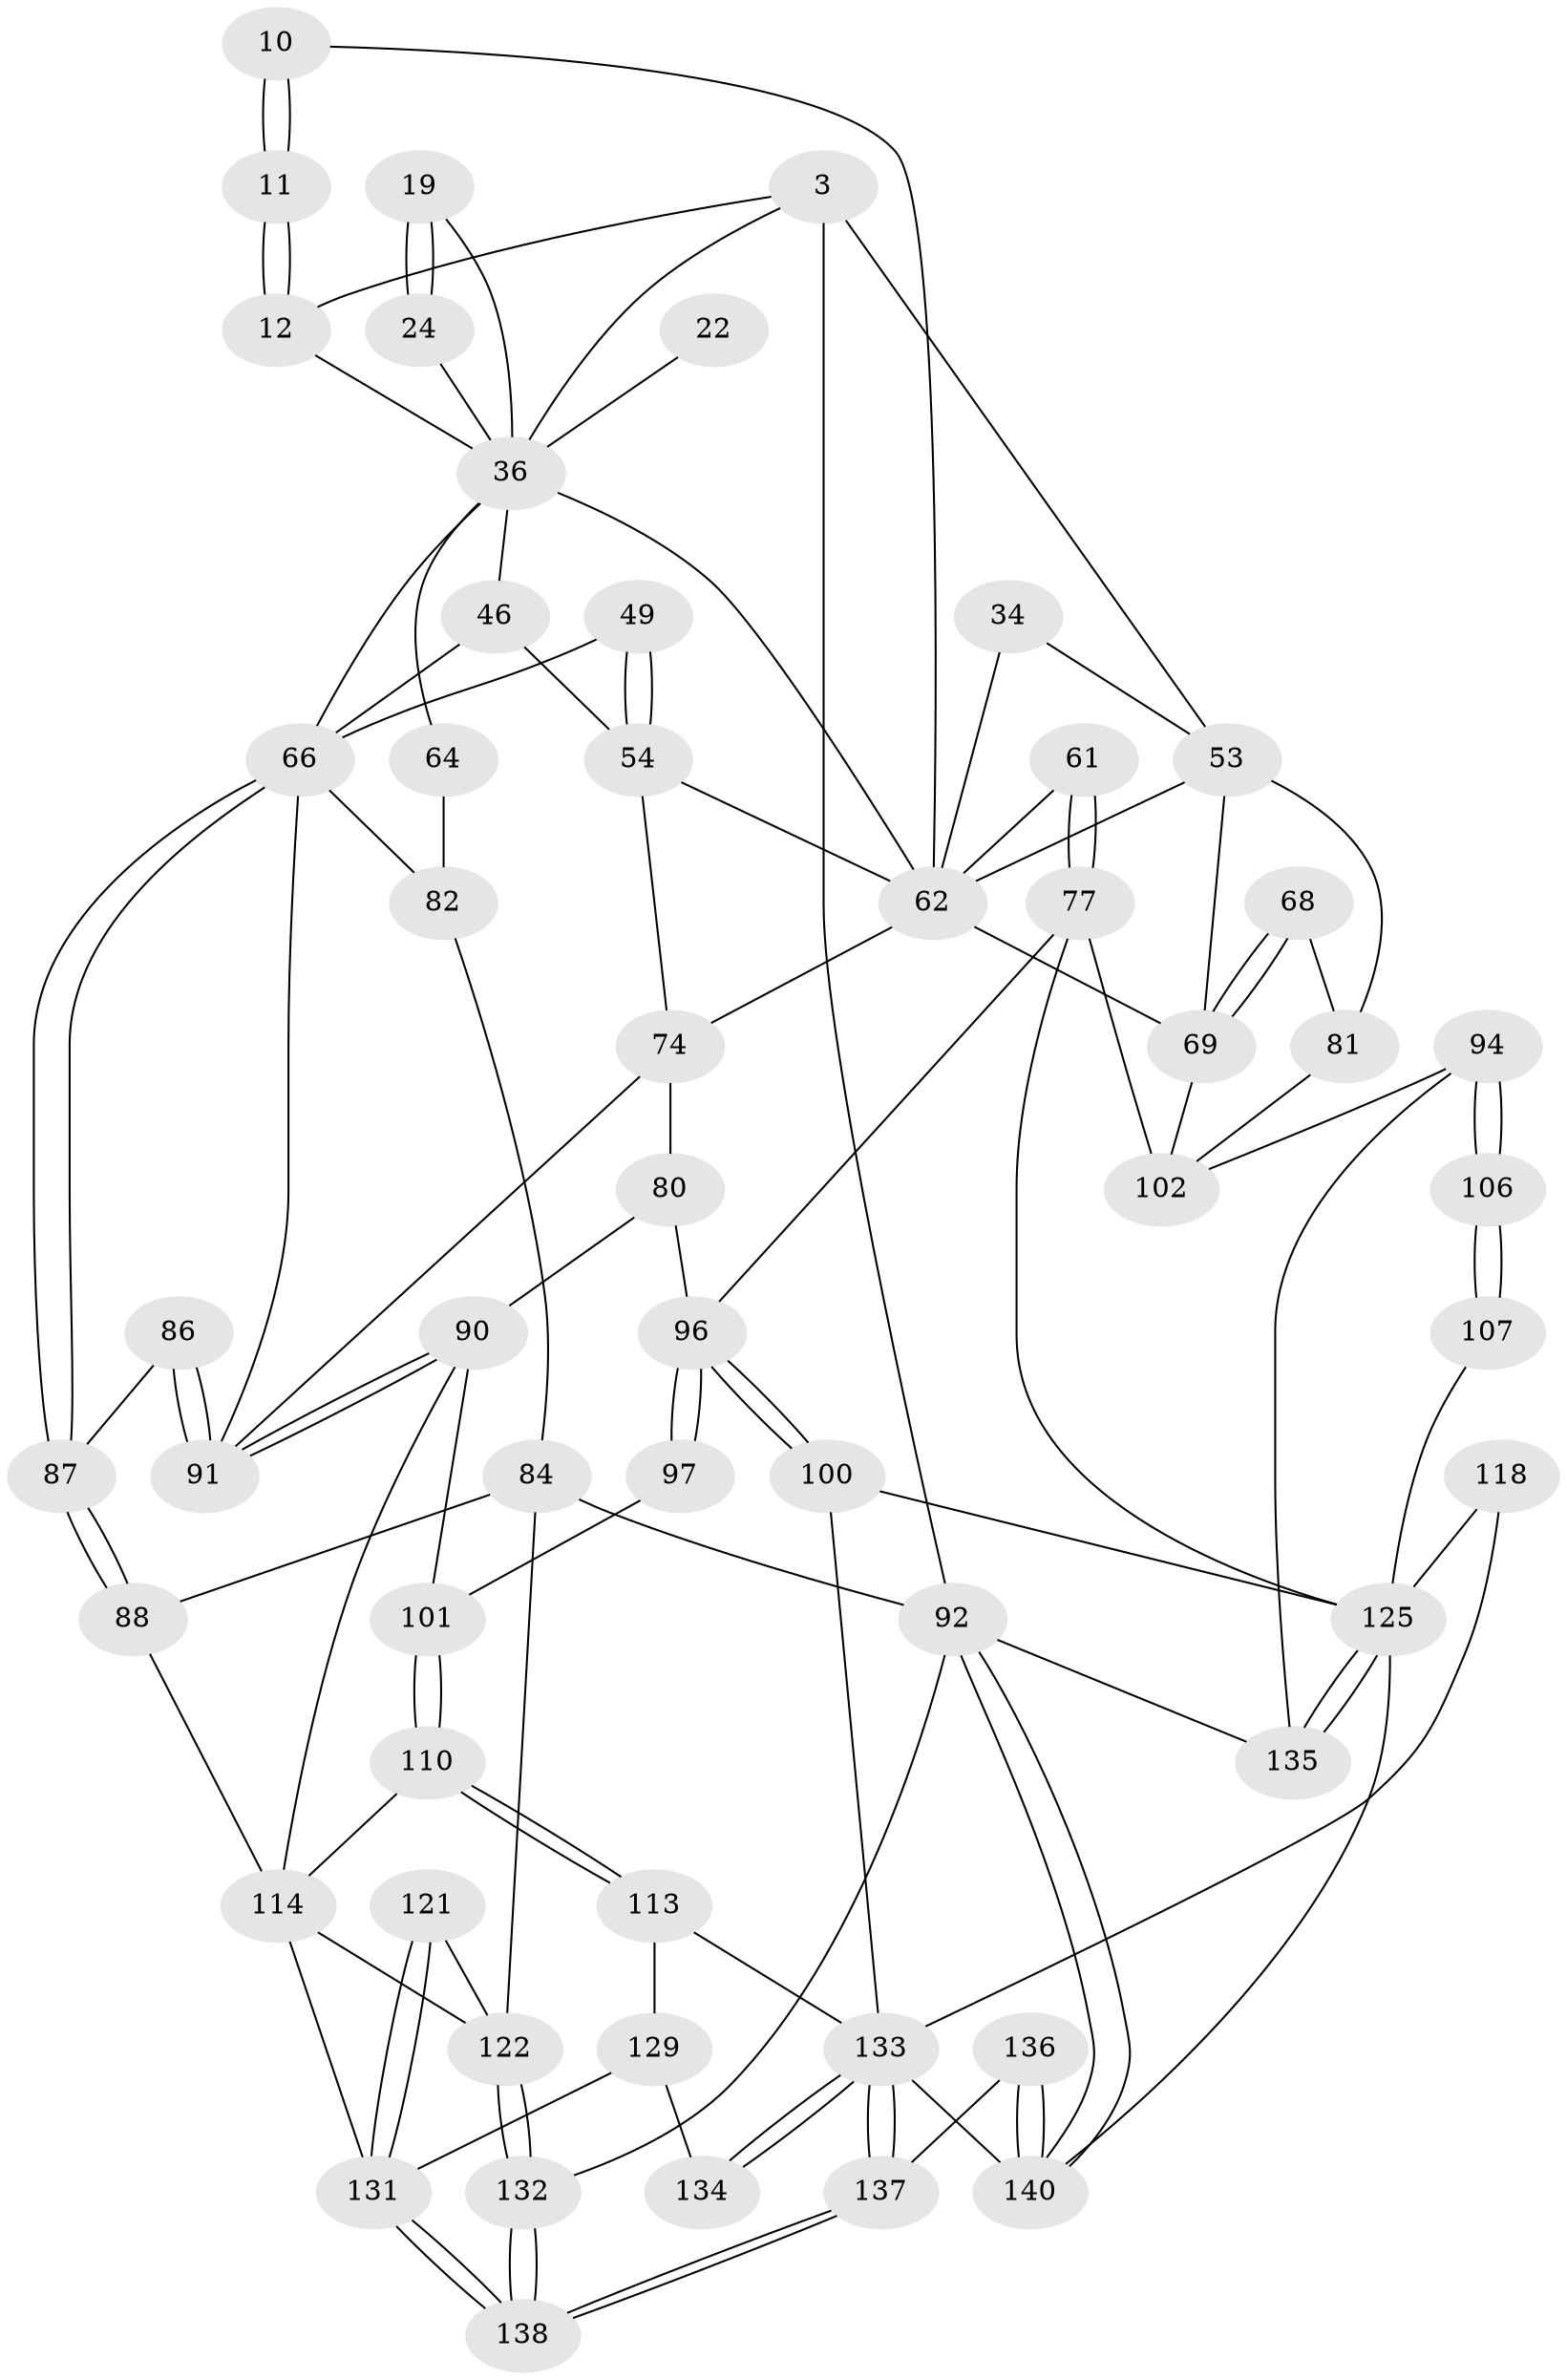 // original degree distribution, {3: 0.05, 6: 0.2785714285714286, 4: 0.22142857142857142, 5: 0.45}
// Generated by graph-tools (version 1.1) at 2025/05/03/04/25 22:05:14]
// undirected, 56 vertices, 120 edges
graph export_dot {
graph [start="1"]
  node [color=gray90,style=filled];
  3 [pos="+0+0",super="+2"];
  10 [pos="+0.6320328214863781+0.09785273300812966",super="+6"];
  11 [pos="+0.6241746270334719+0.0903444072842471",super="+5"];
  12 [pos="+0.3576952699866601+0",super="+4"];
  19 [pos="+0.13758458484828062+0.1003810835686539",super="+17"];
  22 [pos="+0.21913879758653615+0.1707965472140542"];
  24 [pos="+0+0.11925494131034985",super="+16"];
  34 [pos="+0.761167547442256+0.23969779402089297"];
  36 [pos="+0.2632242998949411+0.22300064815995457",super="+35+27"];
  46 [pos="+0.17931349352010859+0.2924453627103137",super="+43"];
  49 [pos="+0.20968977765740623+0.3856475483867033"];
  53 [pos="+1+0.3191859166937637",super="+33+29"];
  54 [pos="+0.276129510712243+0.4014983847142277",super="+48"];
  61 [pos="+0.5249128918958496+0.3798893788868558",super="+60"];
  62 [pos="+0.5025469315207525+0.3645667155768",super="+58+40"];
  64 [pos="+0.12102003639816448+0.3709504083371225",super="+63"];
  66 [pos="+0.07245924231489503+0.4712327622901534",super="+65+50+51"];
  68 [pos="+0.8203596921931322+0.4962548532774927"];
  69 [pos="+0.7855347121121353+0.5393253730586545",super="+57+56+59"];
  74 [pos="+0.3075445340428458+0.4786664467369562",super="+55+73"];
  77 [pos="+0.572504432255727+0.5412504744389192",super="+72"];
  80 [pos="+0.44887229895468506+0.5387977546606454"];
  81 [pos="+1+0.4156424821819085",super="+52"];
  82 [pos="+0+0.3760925471833468",super="+67"];
  84 [pos="+0+0.7228224092495207",super="+83"];
  86 [pos="+0.1585108765037411+0.5959944400933944"];
  87 [pos="+0.09662358526594987+0.6068214076871119"];
  88 [pos="+0.04517851694655702+0.6551393276906033"];
  90 [pos="+0.27762973879204833+0.6439993703927449",super="+89"];
  91 [pos="+0.274673131633378+0.638447155065246",super="+76"];
  92 [pos="+1+1",super="+85"];
  94 [pos="+1+0.8245490509496791"];
  96 [pos="+0.5184489017728141+0.6744984938485507",super="+78+79"];
  97 [pos="+0.48755608263519995+0.660924888194863"];
  100 [pos="+0.5486632789440361+0.6928562030170488"];
  101 [pos="+0.4433286396788867+0.6497033079711921"];
  102 [pos="+0.8086773104027022+0.5835316227701773",super="+95+70"];
  106 [pos="+1+0.7905772827957369"];
  107 [pos="+0.9055799374258134+0.795557604181607",super="+105"];
  110 [pos="+0.4186805629994887+0.7815385988862185"];
  113 [pos="+0.4840359039142226+0.8343373821780096"];
  114 [pos="+0.06851628768299677+0.8148399261656208",super="+111"];
  118 [pos="+0.6181359241637231+0.8631788763098736",super="+116"];
  121 [pos="+0.09964582229013896+0.9001452546760528"];
  122 [pos="+0.04947409463854247+0.8612106827349918",super="+115"];
  125 [pos="+0.7858291627232162+0.8709681232462291",super="+108+109+98+99"];
  129 [pos="+0.36779375584520474+0.9290513430354201",super="+128"];
  131 [pos="+0.18654525014619164+1",super="+130+119+120"];
  132 [pos="+0+1"];
  133 [pos="+0.5416349486752015+1",super="+124+117+123"];
  134 [pos="+0.48616755913913856+0.9937691337396939"];
  135 [pos="+0.9198998303326109+0.9319577064712039",super="+93"];
  136 [pos="+0.7014760390328644+1"];
  137 [pos="+0.5810555538467085+1"];
  138 [pos="+0.18249733844510835+1"];
  140 [pos="+0.8191764503944232+1",super="+139+127"];
  3 -- 92 [weight=2];
  3 -- 12;
  3 -- 53 [weight=2];
  3 -- 36;
  10 -- 11 [weight=2];
  10 -- 11;
  10 -- 62;
  11 -- 12 [weight=2];
  11 -- 12;
  12 -- 36;
  19 -- 24 [weight=2];
  19 -- 24;
  19 -- 36;
  22 -- 36 [weight=3];
  24 -- 36 [weight=2];
  34 -- 53 [weight=2];
  34 -- 62;
  36 -- 64;
  36 -- 62 [weight=2];
  36 -- 46 [weight=2];
  36 -- 66;
  46 -- 54 [weight=2];
  46 -- 66;
  49 -- 54 [weight=2];
  49 -- 54;
  49 -- 66;
  53 -- 69 [weight=2];
  53 -- 81 [weight=2];
  53 -- 62;
  54 -- 74;
  54 -- 62;
  61 -- 62 [weight=2];
  61 -- 77 [weight=2];
  61 -- 77;
  62 -- 69;
  62 -- 74 [weight=2];
  64 -- 82 [weight=2];
  66 -- 87;
  66 -- 87;
  66 -- 82;
  66 -- 91;
  68 -- 69 [weight=2];
  68 -- 69;
  68 -- 81;
  69 -- 102;
  74 -- 91;
  74 -- 80;
  77 -- 96;
  77 -- 125;
  77 -- 102;
  80 -- 96;
  80 -- 90;
  81 -- 102;
  82 -- 84;
  84 -- 92;
  84 -- 122;
  84 -- 88;
  86 -- 87;
  86 -- 91 [weight=2];
  86 -- 91;
  87 -- 88;
  87 -- 88;
  88 -- 114;
  90 -- 91;
  90 -- 91;
  90 -- 114;
  90 -- 101;
  92 -- 140;
  92 -- 140;
  92 -- 132;
  92 -- 135;
  94 -- 106;
  94 -- 106;
  94 -- 135;
  94 -- 102;
  96 -- 97 [weight=2];
  96 -- 97;
  96 -- 100;
  96 -- 100;
  97 -- 101;
  100 -- 125;
  100 -- 133;
  101 -- 110;
  101 -- 110;
  106 -- 107 [weight=2];
  106 -- 107;
  107 -- 125;
  110 -- 113;
  110 -- 113;
  110 -- 114;
  113 -- 129;
  113 -- 133;
  114 -- 131 [weight=2];
  114 -- 122;
  118 -- 125 [weight=2];
  118 -- 133 [weight=2];
  121 -- 122;
  121 -- 131 [weight=2];
  121 -- 131;
  122 -- 132;
  122 -- 132;
  125 -- 135;
  125 -- 135;
  125 -- 140;
  129 -- 134 [weight=2];
  129 -- 131;
  131 -- 138;
  131 -- 138;
  132 -- 138;
  132 -- 138;
  133 -- 134;
  133 -- 134;
  133 -- 137;
  133 -- 137;
  133 -- 140;
  136 -- 137;
  136 -- 140 [weight=2];
  136 -- 140;
  137 -- 138;
  137 -- 138;
}
